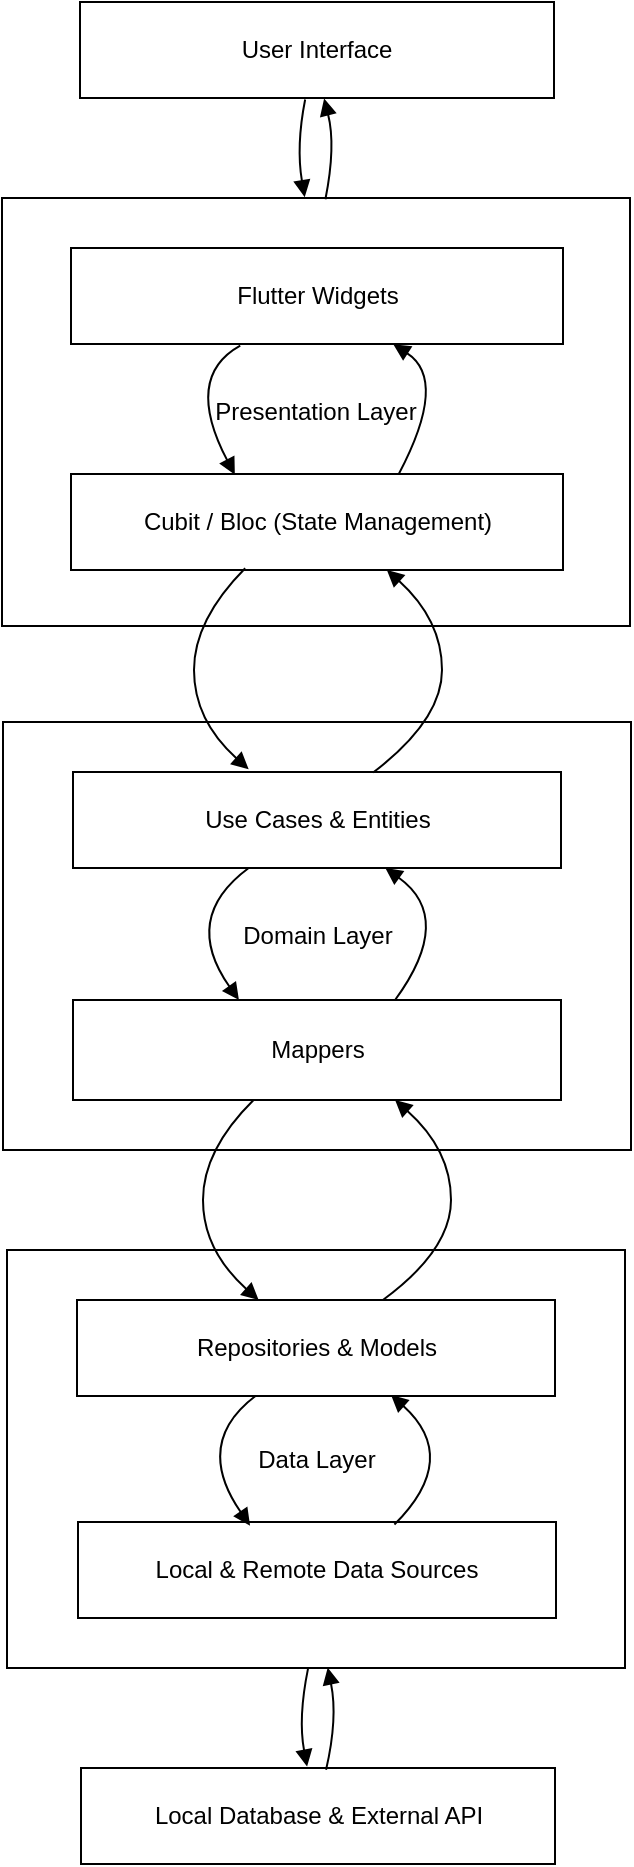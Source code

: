<mxfile>
    <diagram id="fEyeuxH4i-H7nlo0dd9N" name="Page-1">
        <mxGraphModel dx="825" dy="1528" grid="1" gridSize="10" guides="1" tooltips="1" connect="1" arrows="1" fold="1" page="1" pageScale="1" pageWidth="1100" pageHeight="850" math="0" shadow="0">
            <root>
                <mxCell id="0"/>
                <mxCell id="1" parent="0"/>
                <mxCell id="2" value="Presentation Layer" style="whiteSpace=wrap;strokeWidth=1;fillColor=default;" parent="1" vertex="1">
                    <mxGeometry x="393" y="442" width="314" height="214" as="geometry"/>
                </mxCell>
                <mxCell id="3" value="Data Layer" style="whiteSpace=wrap;strokeWidth=1;fillColor=default;" parent="1" vertex="1">
                    <mxGeometry x="395.5" y="968" width="309" height="209" as="geometry"/>
                </mxCell>
                <mxCell id="4" value="Domain Layer" style="whiteSpace=wrap;strokeWidth=1;fillColor=default;" parent="1" vertex="1">
                    <mxGeometry x="393.5" y="704" width="314" height="214" as="geometry"/>
                </mxCell>
                <mxCell id="5" value="Flutter Widgets" style="whiteSpace=wrap;strokeWidth=1;fillColor=default;" parent="1" vertex="1">
                    <mxGeometry x="427.5" y="467" width="246" height="48" as="geometry"/>
                </mxCell>
                <mxCell id="6" value="Cubit / Bloc (State Management)" style="whiteSpace=wrap;strokeWidth=1;fillColor=default;" parent="1" vertex="1">
                    <mxGeometry x="427.5" y="580" width="246" height="48" as="geometry"/>
                </mxCell>
                <mxCell id="7" value="Use Cases &amp; Entities" style="whiteSpace=wrap;strokeWidth=1;fillColor=default;" parent="1" vertex="1">
                    <mxGeometry x="428.5" y="729" width="244" height="48" as="geometry"/>
                </mxCell>
                <mxCell id="8" value="Mappers" style="whiteSpace=wrap;strokeWidth=1;fillColor=default;" parent="1" vertex="1">
                    <mxGeometry x="428.5" y="843" width="244" height="50" as="geometry"/>
                </mxCell>
                <mxCell id="9" value="Repositories &amp; Models" style="whiteSpace=wrap;strokeWidth=1;fillColor=default;" parent="1" vertex="1">
                    <mxGeometry x="430.5" y="993" width="239" height="48" as="geometry"/>
                </mxCell>
                <mxCell id="10" value="Local Database &amp; External API" style="whiteSpace=wrap;strokeWidth=1;fillColor=default;" parent="1" vertex="1">
                    <mxGeometry x="432.5" y="1227" width="237" height="48" as="geometry"/>
                </mxCell>
                <mxCell id="11" value="" style="curved=1;startArrow=none;endArrow=block;exitX=0.36;exitY=1;entryX=0.34;entryY=0;rounded=0;" parent="1" source="7" target="8" edge="1">
                    <mxGeometry relative="1" as="geometry">
                        <Array as="points">
                            <mxPoint x="482.5" y="802"/>
                        </Array>
                    </mxGeometry>
                </mxCell>
                <mxCell id="12" value="" style="curved=1;startArrow=none;endArrow=block;exitX=0.37;exitY=1;entryX=0.38;entryY=0;rounded=0;" parent="1" source="8" target="9" edge="1">
                    <mxGeometry relative="1" as="geometry">
                        <Array as="points">
                            <mxPoint x="493.5" y="918"/>
                            <mxPoint x="493.5" y="968"/>
                        </Array>
                    </mxGeometry>
                </mxCell>
                <mxCell id="13" value="" style="curved=1;startArrow=none;endArrow=block;exitX=0.64;exitY=0;entryX=0.66;entryY=1;rounded=0;" parent="1" source="9" target="8" edge="1">
                    <mxGeometry relative="1" as="geometry">
                        <Array as="points">
                            <mxPoint x="617.5" y="968"/>
                            <mxPoint x="617.5" y="918"/>
                        </Array>
                    </mxGeometry>
                </mxCell>
                <mxCell id="14" value="" style="curved=1;startArrow=none;endArrow=block;exitX=0.66;exitY=0;entryX=0.64;entryY=1;rounded=0;" parent="1" source="8" target="7" edge="1">
                    <mxGeometry relative="1" as="geometry">
                        <Array as="points">
                            <mxPoint x="619.5" y="802"/>
                        </Array>
                    </mxGeometry>
                </mxCell>
                <mxCell id="15" value="Local &amp; Remote Data Sources" style="whiteSpace=wrap;strokeWidth=1;fillColor=default;" parent="1" vertex="1">
                    <mxGeometry x="431" y="1104" width="239" height="48" as="geometry"/>
                </mxCell>
                <mxCell id="16" value="" style="curved=1;startArrow=none;endArrow=block;entryX=0.36;entryY=0.038;rounded=0;entryDx=0;entryDy=0;entryPerimeter=0;exitX=0.374;exitY=0.997;exitDx=0;exitDy=0;exitPerimeter=0;" parent="1" source="9" target="15" edge="1">
                    <mxGeometry relative="1" as="geometry">
                        <Array as="points">
                            <mxPoint x="488.5" y="1064.5"/>
                        </Array>
                        <mxPoint x="521.5" y="1041" as="sourcePoint"/>
                        <mxPoint x="517.5" y="1105.5" as="targetPoint"/>
                    </mxGeometry>
                </mxCell>
                <mxCell id="17" value="" style="curved=1;startArrow=none;endArrow=block;exitX=0.662;exitY=0.026;entryX=0.657;entryY=0.989;rounded=0;entryDx=0;entryDy=0;entryPerimeter=0;exitDx=0;exitDy=0;exitPerimeter=0;" parent="1" source="15" target="9" edge="1">
                    <mxGeometry relative="1" as="geometry">
                        <Array as="points">
                            <mxPoint x="622.5" y="1072"/>
                        </Array>
                        <mxPoint x="590.343" y="1104.38" as="sourcePoint"/>
                        <mxPoint x="586.497" y="1040.612" as="targetPoint"/>
                    </mxGeometry>
                </mxCell>
                <mxCell id="18" value="" style="curved=1;startArrow=none;endArrow=block;exitX=0.487;exitY=1.002;entryX=0.477;entryY=-0.015;rounded=0;exitDx=0;exitDy=0;exitPerimeter=0;entryDx=0;entryDy=0;entryPerimeter=0;" parent="1" source="3" target="10" edge="1">
                    <mxGeometry relative="1" as="geometry">
                        <Array as="points">
                            <mxPoint x="541" y="1202"/>
                        </Array>
                        <mxPoint x="546" y="1177" as="sourcePoint"/>
                        <mxPoint x="546" y="1227" as="targetPoint"/>
                    </mxGeometry>
                </mxCell>
                <mxCell id="19" value="" style="curved=1;startArrow=none;endArrow=block;exitX=0.517;exitY=0.019;entryX=0.519;entryY=0.999;rounded=0;entryDx=0;entryDy=0;entryPerimeter=0;exitDx=0;exitDy=0;exitPerimeter=0;" parent="1" source="10" target="3" edge="1">
                    <mxGeometry relative="1" as="geometry">
                        <Array as="points">
                            <mxPoint x="561" y="1202"/>
                        </Array>
                        <mxPoint x="556" y="1227" as="sourcePoint"/>
                        <mxPoint x="556" y="1177" as="targetPoint"/>
                    </mxGeometry>
                </mxCell>
                <mxCell id="20" value="" style="curved=1;startArrow=none;endArrow=block;entryX=0.333;entryY=0.008;rounded=0;entryDx=0;entryDy=0;entryPerimeter=0;exitX=0.344;exitY=1.016;exitDx=0;exitDy=0;exitPerimeter=0;" parent="1" source="5" target="6" edge="1">
                    <mxGeometry relative="1" as="geometry">
                        <Array as="points">
                            <mxPoint x="483.73" y="531.5"/>
                        </Array>
                        <mxPoint x="514.73" y="508" as="sourcePoint"/>
                        <mxPoint x="512.73" y="573" as="targetPoint"/>
                    </mxGeometry>
                </mxCell>
                <mxCell id="21" value="" style="curved=1;startArrow=none;endArrow=block;exitX=0.666;exitY=0.002;rounded=0;exitDx=0;exitDy=0;exitPerimeter=0;entryX=0.655;entryY=1.003;entryDx=0;entryDy=0;entryPerimeter=0;" parent="1" source="6" target="5" edge="1">
                    <mxGeometry relative="1" as="geometry">
                        <Array as="points">
                            <mxPoint x="616.27" y="532.9"/>
                        </Array>
                        <mxPoint x="584.73" y="572" as="sourcePoint"/>
                        <mxPoint x="586.5" y="507" as="targetPoint"/>
                    </mxGeometry>
                </mxCell>
                <mxCell id="22" value="" style="curved=1;startArrow=none;endArrow=block;exitX=0.354;exitY=0.982;entryX=0.36;entryY=-0.028;rounded=0;exitDx=0;exitDy=0;exitPerimeter=0;entryDx=0;entryDy=0;entryPerimeter=0;" parent="1" source="6" target="7" edge="1">
                    <mxGeometry relative="1" as="geometry">
                        <Array as="points">
                            <mxPoint x="489" y="653"/>
                            <mxPoint x="489" y="703"/>
                        </Array>
                        <mxPoint x="514" y="628" as="sourcePoint"/>
                        <mxPoint x="517" y="728" as="targetPoint"/>
                    </mxGeometry>
                </mxCell>
                <mxCell id="23" value="" style="curved=1;startArrow=none;endArrow=block;exitX=0.615;exitY=0.006;entryX=0.642;entryY=0.999;rounded=0;exitDx=0;exitDy=0;exitPerimeter=0;entryDx=0;entryDy=0;entryPerimeter=0;" parent="1" source="7" target="6" edge="1">
                    <mxGeometry relative="1" as="geometry">
                        <Array as="points">
                            <mxPoint x="613" y="703"/>
                            <mxPoint x="613" y="653"/>
                        </Array>
                        <mxPoint x="579" y="728" as="sourcePoint"/>
                        <mxPoint x="585" y="628" as="targetPoint"/>
                    </mxGeometry>
                </mxCell>
                <mxCell id="24" value="User Interface" style="whiteSpace=wrap;strokeWidth=1;fillColor=default;" parent="1" vertex="1">
                    <mxGeometry x="432" y="344" width="237" height="48" as="geometry"/>
                </mxCell>
                <mxCell id="25" value="" style="curved=1;startArrow=none;endArrow=block;exitX=0.475;exitY=1.015;entryX=0.482;entryY=-0.002;rounded=0;exitDx=0;exitDy=0;exitPerimeter=0;entryDx=0;entryDy=0;entryPerimeter=0;" parent="1" source="24" target="2" edge="1">
                    <mxGeometry relative="1" as="geometry">
                        <Array as="points">
                            <mxPoint x="540" y="416"/>
                        </Array>
                        <mxPoint x="544.5" y="391" as="sourcePoint"/>
                        <mxPoint x="544.5" y="440" as="targetPoint"/>
                    </mxGeometry>
                </mxCell>
                <mxCell id="26" value="" style="curved=1;startArrow=none;endArrow=block;exitX=0.515;exitY=0.003;entryX=0.515;entryY=1.006;rounded=0;entryDx=0;entryDy=0;entryPerimeter=0;exitDx=0;exitDy=0;exitPerimeter=0;" parent="1" source="2" target="24" edge="1">
                    <mxGeometry relative="1" as="geometry">
                        <Array as="points">
                            <mxPoint x="560" y="416"/>
                        </Array>
                        <mxPoint x="554.5" y="442" as="sourcePoint"/>
                        <mxPoint x="554.5" y="391" as="targetPoint"/>
                    </mxGeometry>
                </mxCell>
            </root>
        </mxGraphModel>
    </diagram>
</mxfile>